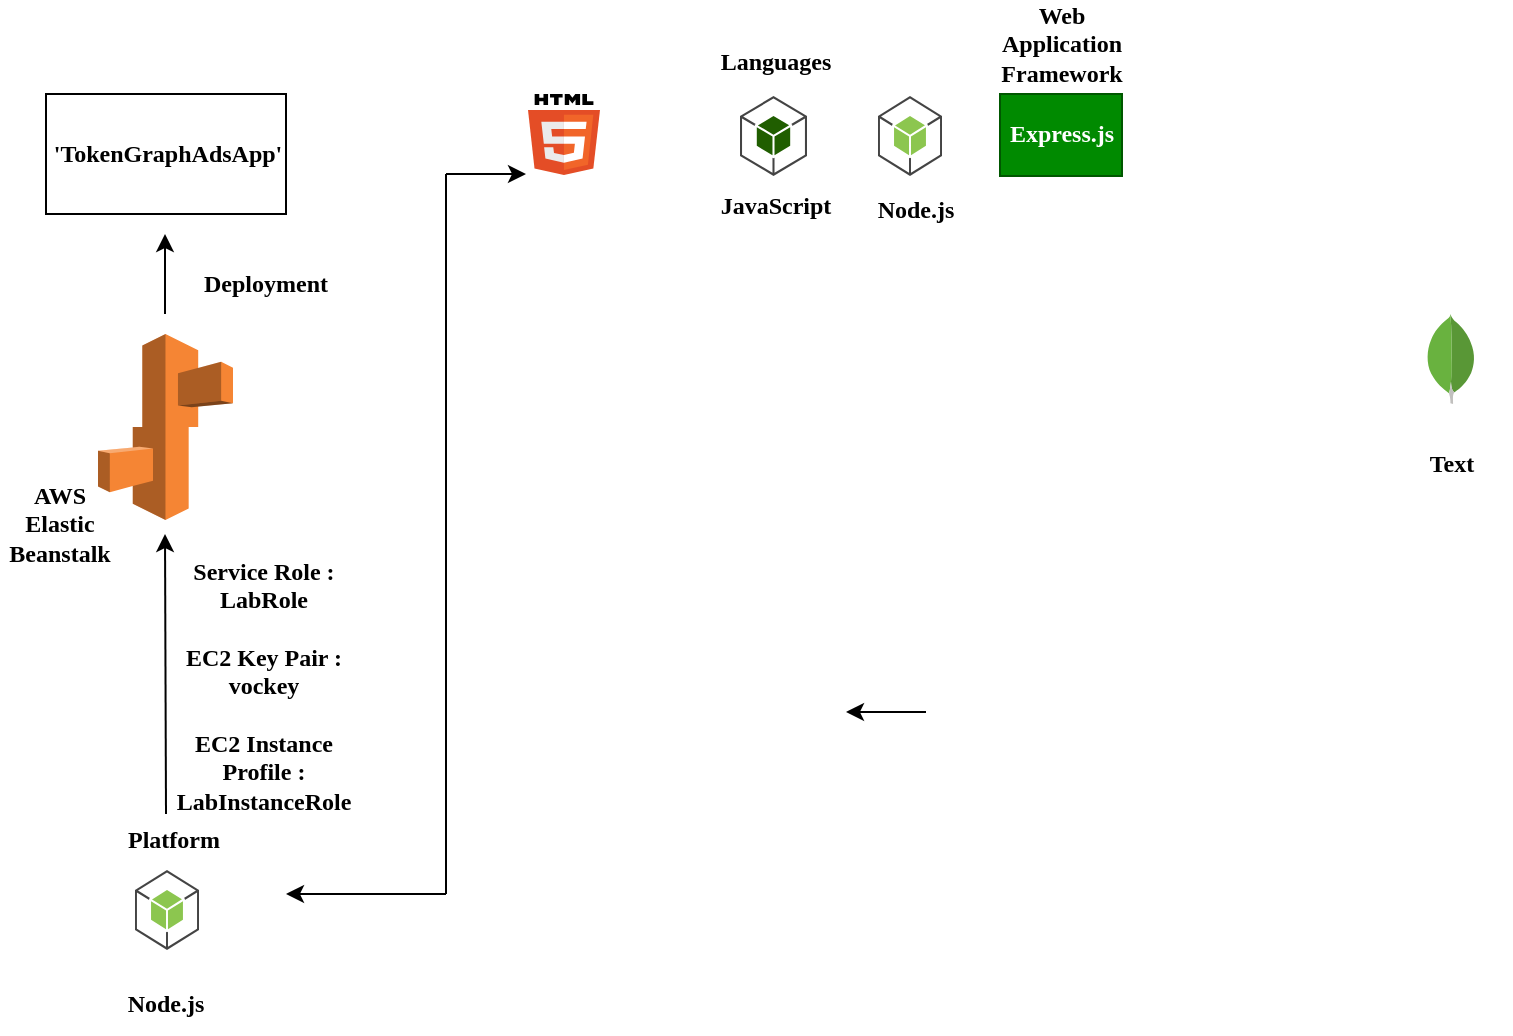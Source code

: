 <mxfile version="24.2.5" type="github">
  <diagram name="Page-1" id="ndW4kyAIttWVdL_zS6OP">
    <mxGraphModel dx="1050" dy="1658" grid="1" gridSize="10" guides="1" tooltips="1" connect="1" arrows="1" fold="1" page="1" pageScale="1" pageWidth="850" pageHeight="1100" math="0" shadow="0">
      <root>
        <mxCell id="0" />
        <mxCell id="1" parent="0" />
        <mxCell id="wR3p1nMsVGDt6p0DbT6x-1" value="" style="outlineConnect=0;dashed=0;verticalLabelPosition=bottom;verticalAlign=top;align=center;html=1;shape=mxgraph.aws3.elastic_beanstalk;fillColor=#F58534;gradientColor=none;fontFamily=Times New Roman;fontStyle=1" vertex="1" parent="1">
          <mxGeometry x="66" y="160" width="67.5" height="93" as="geometry" />
        </mxCell>
        <mxCell id="wR3p1nMsVGDt6p0DbT6x-2" value="" style="outlineConnect=0;dashed=0;verticalLabelPosition=bottom;verticalAlign=top;align=center;html=1;shape=mxgraph.aws3.android;fillColor=#8CC64F;gradientColor=none;fontFamily=Times New Roman;fontStyle=1" vertex="1" parent="1">
          <mxGeometry x="84.5" y="428" width="32" height="40" as="geometry" />
        </mxCell>
        <mxCell id="wR3p1nMsVGDt6p0DbT6x-3" value="" style="rounded=0;whiteSpace=wrap;html=1;fontFamily=Times New Roman;fontStyle=1" vertex="1" parent="1">
          <mxGeometry x="40" y="40" width="120" height="60" as="geometry" />
        </mxCell>
        <mxCell id="wR3p1nMsVGDt6p0DbT6x-4" value="Deployment" style="text;html=1;align=center;verticalAlign=middle;whiteSpace=wrap;rounded=0;fontFamily=Times New Roman;fontStyle=1" vertex="1" parent="1">
          <mxGeometry x="120" y="120" width="60" height="30" as="geometry" />
        </mxCell>
        <mxCell id="wR3p1nMsVGDt6p0DbT6x-5" value="" style="endArrow=classic;html=1;rounded=0;fontFamily=Times New Roman;fontStyle=1" edge="1" parent="1">
          <mxGeometry width="50" height="50" relative="1" as="geometry">
            <mxPoint x="99.5" y="150" as="sourcePoint" />
            <mxPoint x="99.5" y="110" as="targetPoint" />
          </mxGeometry>
        </mxCell>
        <mxCell id="wR3p1nMsVGDt6p0DbT6x-6" value="AWS Elastic Beanstalk" style="text;html=1;align=center;verticalAlign=middle;whiteSpace=wrap;rounded=0;fontFamily=Times New Roman;fontStyle=1" vertex="1" parent="1">
          <mxGeometry x="17" y="240" width="60" height="30" as="geometry" />
        </mxCell>
        <mxCell id="wR3p1nMsVGDt6p0DbT6x-7" value="&#39;TokenGraphAdsApp&#39;" style="text;html=1;align=center;verticalAlign=middle;whiteSpace=wrap;rounded=0;fontFamily=Times New Roman;fontStyle=1" vertex="1" parent="1">
          <mxGeometry x="70.5" y="55" width="60" height="30" as="geometry" />
        </mxCell>
        <mxCell id="wR3p1nMsVGDt6p0DbT6x-11" value="Node.js" style="text;html=1;align=center;verticalAlign=middle;whiteSpace=wrap;rounded=0;fontFamily=Times New Roman;fontStyle=1" vertex="1" parent="1">
          <mxGeometry x="70" y="480" width="60" height="30" as="geometry" />
        </mxCell>
        <mxCell id="wR3p1nMsVGDt6p0DbT6x-12" value="" style="endArrow=classic;html=1;rounded=0;fontFamily=Times New Roman;fontStyle=1" edge="1" parent="1">
          <mxGeometry width="50" height="50" relative="1" as="geometry">
            <mxPoint x="100" y="400" as="sourcePoint" />
            <mxPoint x="99.5" y="260" as="targetPoint" />
          </mxGeometry>
        </mxCell>
        <mxCell id="wR3p1nMsVGDt6p0DbT6x-13" value="" style="outlineConnect=0;dashed=0;verticalLabelPosition=bottom;verticalAlign=top;align=center;html=1;shape=mxgraph.aws3.android;fillColor=#205E00;gradientColor=none;fontFamily=Times New Roman;fontStyle=1" vertex="1" parent="1">
          <mxGeometry x="387" y="41" width="33.5" height="40" as="geometry" />
        </mxCell>
        <mxCell id="wR3p1nMsVGDt6p0DbT6x-14" value="&lt;font&gt;&lt;span&gt;JavaScript&lt;/span&gt;&lt;/font&gt;" style="text;html=1;align=center;verticalAlign=middle;whiteSpace=wrap;rounded=0;fontFamily=Times New Roman;fontStyle=1" vertex="1" parent="1">
          <mxGeometry x="374.75" y="81" width="60" height="30" as="geometry" />
        </mxCell>
        <mxCell id="wR3p1nMsVGDt6p0DbT6x-15" value="Platform" style="text;html=1;align=center;verticalAlign=middle;whiteSpace=wrap;rounded=0;fontFamily=Times New Roman;fontStyle=1" vertex="1" parent="1">
          <mxGeometry x="73.5" y="398" width="60" height="30" as="geometry" />
        </mxCell>
        <mxCell id="wR3p1nMsVGDt6p0DbT6x-16" value="" style="dashed=0;outlineConnect=0;html=1;align=center;labelPosition=center;verticalLabelPosition=bottom;verticalAlign=top;shape=mxgraph.weblogos.html5;fontFamily=Times New Roman;fontStyle=1" vertex="1" parent="1">
          <mxGeometry x="281" y="40" width="36" height="40.5" as="geometry" />
        </mxCell>
        <mxCell id="wR3p1nMsVGDt6p0DbT6x-18" value="" style="outlineConnect=0;dashed=0;verticalLabelPosition=bottom;verticalAlign=top;align=center;html=1;shape=mxgraph.aws3.android;fillColor=#8CC64F;gradientColor=none;fontFamily=Times New Roman;fontStyle=1" vertex="1" parent="1">
          <mxGeometry x="456" y="41" width="32" height="40" as="geometry" />
        </mxCell>
        <mxCell id="wR3p1nMsVGDt6p0DbT6x-19" value="Node.js" style="text;html=1;align=center;verticalAlign=middle;whiteSpace=wrap;rounded=0;fontFamily=Times New Roman;fontStyle=1" vertex="1" parent="1">
          <mxGeometry x="445" y="83" width="60" height="30" as="geometry" />
        </mxCell>
        <mxCell id="wR3p1nMsVGDt6p0DbT6x-20" value="" style="rounded=0;whiteSpace=wrap;html=1;fillColor=#008a00;fontColor=#ffffff;strokeColor=#005700;fontFamily=Times New Roman;fontSize=11;fontStyle=1" vertex="1" parent="1">
          <mxGeometry x="517" y="40" width="61" height="41" as="geometry" />
        </mxCell>
        <mxCell id="wR3p1nMsVGDt6p0DbT6x-21" value="Express.js" style="text;html=1;align=center;verticalAlign=middle;whiteSpace=wrap;rounded=0;fontColor=#FFFFFF;fontFamily=Times New Roman;fontSize=12;fontStyle=1" vertex="1" parent="1">
          <mxGeometry x="525" y="48" width="46" height="23" as="geometry" />
        </mxCell>
        <mxCell id="wR3p1nMsVGDt6p0DbT6x-22" value="Languages" style="text;html=1;align=center;verticalAlign=middle;whiteSpace=wrap;rounded=0;fontFamily=Times New Roman;fontStyle=1" vertex="1" parent="1">
          <mxGeometry x="374.75" y="9" width="60" height="30" as="geometry" />
        </mxCell>
        <mxCell id="wR3p1nMsVGDt6p0DbT6x-24" value="" style="endArrow=none;html=1;rounded=0;fontFamily=Times New Roman;fontStyle=1" edge="1" parent="1">
          <mxGeometry width="50" height="50" relative="1" as="geometry">
            <mxPoint x="240" y="440" as="sourcePoint" />
            <mxPoint x="240" y="80" as="targetPoint" />
          </mxGeometry>
        </mxCell>
        <mxCell id="wR3p1nMsVGDt6p0DbT6x-25" value="" style="endArrow=classic;html=1;rounded=0;fontFamily=Times New Roman;fontStyle=1" edge="1" parent="1">
          <mxGeometry width="50" height="50" relative="1" as="geometry">
            <mxPoint x="240" y="80" as="sourcePoint" />
            <mxPoint x="280" y="80" as="targetPoint" />
          </mxGeometry>
        </mxCell>
        <mxCell id="wR3p1nMsVGDt6p0DbT6x-26" value="" style="dashed=0;outlineConnect=0;html=1;align=center;labelPosition=center;verticalLabelPosition=bottom;verticalAlign=top;shape=mxgraph.weblogos.mongodb;fontFamily=Times New Roman;fontStyle=1" vertex="1" parent="1">
          <mxGeometry x="730" y="150" width="25" height="45" as="geometry" />
        </mxCell>
        <mxCell id="wR3p1nMsVGDt6p0DbT6x-27" value="Text" style="text;html=1;align=center;verticalAlign=middle;whiteSpace=wrap;rounded=0;fontFamily=Times New Roman;fontStyle=1" vertex="1" parent="1">
          <mxGeometry x="712.5" y="210" width="60" height="30" as="geometry" />
        </mxCell>
        <mxCell id="wR3p1nMsVGDt6p0DbT6x-28" value="&lt;font&gt;&lt;span&gt;Web Application Framework&lt;br&gt;&lt;/span&gt;&lt;/font&gt;" style="text;html=1;align=center;verticalAlign=middle;whiteSpace=wrap;rounded=0;fontFamily=Times New Roman;fontStyle=1" vertex="1" parent="1">
          <mxGeometry x="518" width="60" height="30" as="geometry" />
        </mxCell>
        <mxCell id="wR3p1nMsVGDt6p0DbT6x-29" value="&lt;div&gt;Service Role : LabRole&lt;/div&gt;&lt;div&gt;&lt;br&gt;&lt;/div&gt;&lt;div&gt;EC2 Key Pair : vockey&lt;/div&gt;&lt;div&gt;&lt;br&gt;&lt;/div&gt;&lt;div&gt;EC2 Instance Profile : LabInstanceRole&lt;br&gt;&lt;/div&gt;" style="text;html=1;align=center;verticalAlign=middle;whiteSpace=wrap;rounded=0;fontFamily=Times New Roman;fontStyle=1" vertex="1" parent="1">
          <mxGeometry x="119" y="321" width="60" height="30" as="geometry" />
        </mxCell>
        <mxCell id="wR3p1nMsVGDt6p0DbT6x-32" value="" style="endArrow=classic;html=1;rounded=0;fontFamily=Times New Roman;fontStyle=1" edge="1" parent="1">
          <mxGeometry width="50" height="50" relative="1" as="geometry">
            <mxPoint x="480" y="349" as="sourcePoint" />
            <mxPoint x="440" y="349" as="targetPoint" />
          </mxGeometry>
        </mxCell>
        <mxCell id="wR3p1nMsVGDt6p0DbT6x-33" value="" style="shape=image;html=1;verticalAlign=top;verticalLabelPosition=bottom;labelBackgroundColor=#ffffff;imageAspect=0;aspect=fixed;image=https://cdn1.iconfinder.com/data/icons/hawcons/32/699766-icon-12-file-css-128.png" vertex="1" parent="1">
          <mxGeometry x="329" y="47" width="38" height="38" as="geometry" />
        </mxCell>
        <mxCell id="wR3p1nMsVGDt6p0DbT6x-35" value="" style="endArrow=classic;html=1;rounded=0;" edge="1" parent="1">
          <mxGeometry width="50" height="50" relative="1" as="geometry">
            <mxPoint x="240" y="440" as="sourcePoint" />
            <mxPoint x="160" y="440" as="targetPoint" />
          </mxGeometry>
        </mxCell>
      </root>
    </mxGraphModel>
  </diagram>
</mxfile>
